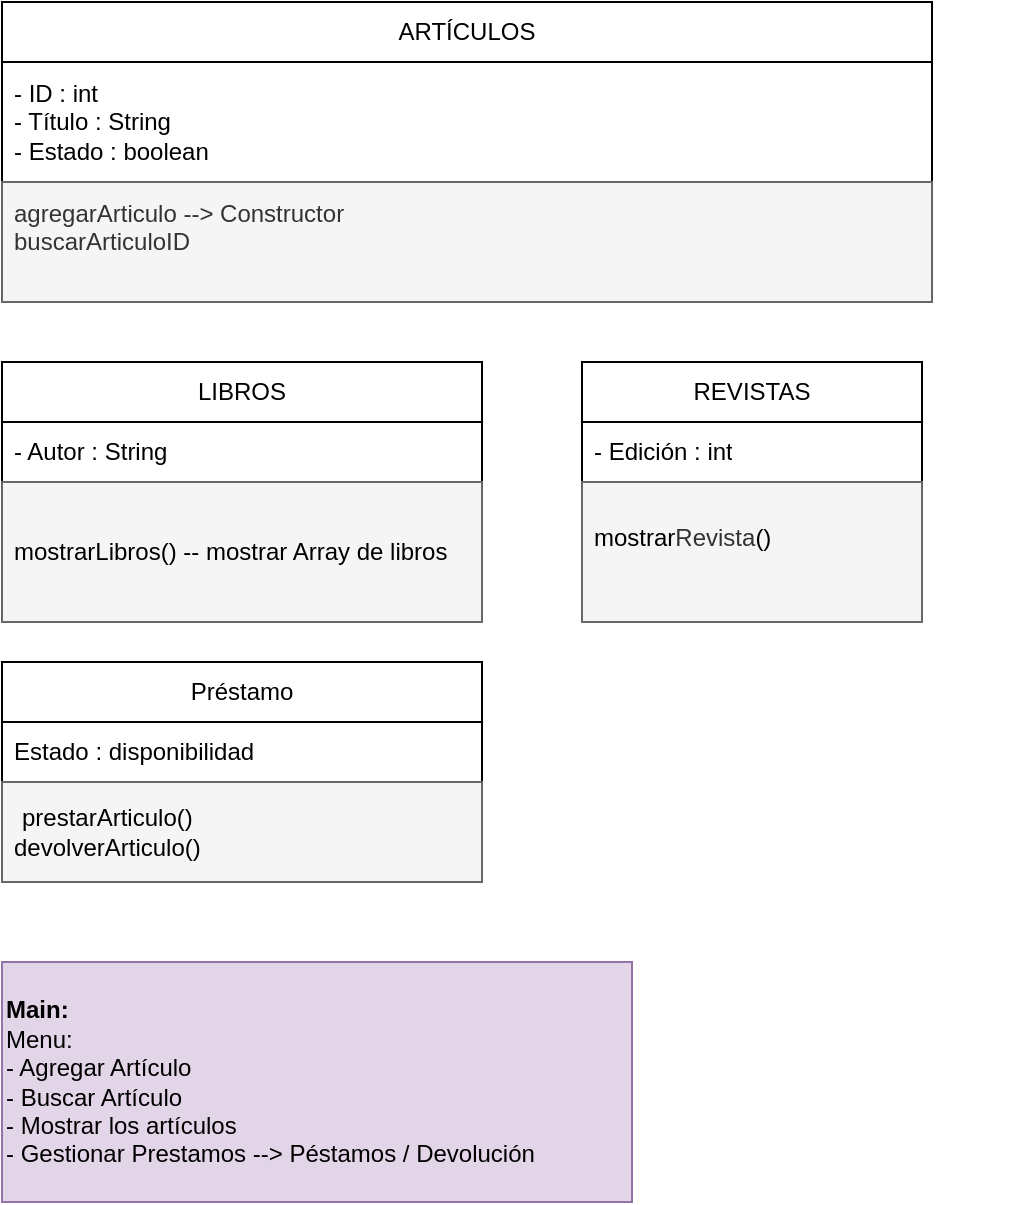 <mxfile version="27.0.6">
  <diagram name="Página-1" id="xxBtGWMwJfMDal8kSAKF">
    <mxGraphModel dx="586" dy="662" grid="1" gridSize="10" guides="1" tooltips="1" connect="1" arrows="1" fold="1" page="1" pageScale="1" pageWidth="827" pageHeight="1169" math="0" shadow="0">
      <root>
        <mxCell id="0" />
        <mxCell id="1" parent="0" />
        <mxCell id="2MBq89r9YiOxbRe3hVOZ-3" value="ARTÍCULOS" style="swimlane;fontStyle=0;childLayout=stackLayout;horizontal=1;startSize=30;horizontalStack=0;resizeParent=1;resizeParentMax=0;resizeLast=0;collapsible=1;marginBottom=0;whiteSpace=wrap;html=1;" parent="1" vertex="1">
          <mxGeometry x="95" y="130" width="465" height="90" as="geometry" />
        </mxCell>
        <mxCell id="2MBq89r9YiOxbRe3hVOZ-4" value="- ID : int&lt;div&gt;- Título : String&lt;/div&gt;&lt;div&gt;- Estado : boolean&lt;/div&gt;" style="text;strokeColor=none;fillColor=none;align=left;verticalAlign=middle;spacingLeft=4;spacingRight=4;overflow=hidden;points=[[0,0.5],[1,0.5]];portConstraint=eastwest;rotatable=0;whiteSpace=wrap;html=1;" parent="2MBq89r9YiOxbRe3hVOZ-3" vertex="1">
          <mxGeometry y="30" width="465" height="60" as="geometry" />
        </mxCell>
        <mxCell id="2MBq89r9YiOxbRe3hVOZ-8" value="LIBROS" style="swimlane;fontStyle=0;childLayout=stackLayout;horizontal=1;startSize=30;horizontalStack=0;resizeParent=1;resizeParentMax=0;resizeLast=0;collapsible=1;marginBottom=0;whiteSpace=wrap;html=1;" parent="1" vertex="1">
          <mxGeometry x="95" y="310" width="240" height="60" as="geometry" />
        </mxCell>
        <mxCell id="2MBq89r9YiOxbRe3hVOZ-9" value="- Autor : String" style="text;strokeColor=none;fillColor=none;align=left;verticalAlign=middle;spacingLeft=4;spacingRight=4;overflow=hidden;points=[[0,0.5],[1,0.5]];portConstraint=eastwest;rotatable=0;whiteSpace=wrap;html=1;" parent="2MBq89r9YiOxbRe3hVOZ-8" vertex="1">
          <mxGeometry y="30" width="240" height="30" as="geometry" />
        </mxCell>
        <mxCell id="2MBq89r9YiOxbRe3hVOZ-10" value="REVISTAS" style="swimlane;fontStyle=0;childLayout=stackLayout;horizontal=1;startSize=30;horizontalStack=0;resizeParent=1;resizeParentMax=0;resizeLast=0;collapsible=1;marginBottom=0;whiteSpace=wrap;html=1;" parent="1" vertex="1">
          <mxGeometry x="385" y="310" width="170" height="60" as="geometry" />
        </mxCell>
        <mxCell id="2MBq89r9YiOxbRe3hVOZ-11" value="- Edición : int" style="text;strokeColor=none;fillColor=none;align=left;verticalAlign=middle;spacingLeft=4;spacingRight=4;overflow=hidden;points=[[0,0.5],[1,0.5]];portConstraint=eastwest;rotatable=0;whiteSpace=wrap;html=1;" parent="2MBq89r9YiOxbRe3hVOZ-10" vertex="1">
          <mxGeometry y="30" width="170" height="30" as="geometry" />
        </mxCell>
        <mxCell id="-fvk-ToCkU2CGiV3Ij_z-3" value="&lt;div style=&quot;color: rgb(51, 51, 51);&quot;&gt;&lt;span style=&quot;background-color: transparent; color: light-dark(rgb(0, 0, 0), rgb(255, 255, 255)); text-align: center;&quot;&gt;mostrarLibros() -- mostrar Array de libros&lt;/span&gt;&lt;/div&gt;" style="text;strokeColor=#666666;fillColor=#f5f5f5;align=left;verticalAlign=middle;spacingLeft=4;spacingRight=4;overflow=hidden;points=[[0,0.5],[1,0.5]];portConstraint=eastwest;rotatable=0;whiteSpace=wrap;html=1;fontColor=#333333;" vertex="1" parent="1">
          <mxGeometry x="95" y="370" width="240" height="70" as="geometry" />
        </mxCell>
        <mxCell id="-fvk-ToCkU2CGiV3Ij_z-8" value="Préstamo" style="swimlane;fontStyle=0;childLayout=stackLayout;horizontal=1;startSize=30;horizontalStack=0;resizeParent=1;resizeParentMax=0;resizeLast=0;collapsible=1;marginBottom=0;whiteSpace=wrap;html=1;" vertex="1" parent="1">
          <mxGeometry x="95" y="460" width="240" height="60" as="geometry" />
        </mxCell>
        <mxCell id="-fvk-ToCkU2CGiV3Ij_z-9" value="Estado : disponibilidad" style="text;strokeColor=none;fillColor=none;align=left;verticalAlign=middle;spacingLeft=4;spacingRight=4;overflow=hidden;points=[[0,0.5],[1,0.5]];portConstraint=eastwest;rotatable=0;whiteSpace=wrap;html=1;" vertex="1" parent="-fvk-ToCkU2CGiV3Ij_z-8">
          <mxGeometry y="30" width="240" height="30" as="geometry" />
        </mxCell>
        <mxCell id="-fvk-ToCkU2CGiV3Ij_z-10" value="&lt;div style=&quot;color: rgb(0, 0, 0); text-align: center;&quot;&gt;prestarArticulo()&lt;/div&gt;&lt;div style=&quot;color: rgb(0, 0, 0); text-align: center;&quot;&gt;devolverArticulo()&lt;br&gt;&lt;/div&gt;" style="text;strokeColor=#666666;fillColor=#f5f5f5;align=left;verticalAlign=middle;spacingLeft=4;spacingRight=4;overflow=hidden;points=[[0,0.5],[1,0.5]];portConstraint=eastwest;rotatable=0;whiteSpace=wrap;html=1;fontColor=#333333;" vertex="1" parent="1">
          <mxGeometry x="95" y="520" width="240" height="50" as="geometry" />
        </mxCell>
        <mxCell id="-fvk-ToCkU2CGiV3Ij_z-13" style="edgeStyle=none;curved=1;rounded=0;orthogonalLoop=1;jettySize=auto;html=1;exitX=1;exitY=0.5;exitDx=0;exitDy=0;fontSize=12;startSize=8;endSize=8;" edge="1" parent="1">
          <mxGeometry relative="1" as="geometry">
            <mxPoint x="590" y="375" as="sourcePoint" />
            <mxPoint x="590" y="375" as="targetPoint" />
          </mxGeometry>
        </mxCell>
        <mxCell id="-fvk-ToCkU2CGiV3Ij_z-14" value="&lt;div style=&quot;color: rgb(51, 51, 51);&quot;&gt;&lt;span style=&quot;background-color: transparent; color: light-dark(rgb(0, 0, 0), rgb(255, 255, 255)); text-align: center;&quot;&gt;mostrar&lt;/span&gt;&lt;span style=&quot;color: light-dark(rgb(51, 51, 51), rgb(193, 193, 193)); background-color: transparent;&quot;&gt;Revista&lt;/span&gt;&lt;span style=&quot;background-color: transparent; color: light-dark(rgb(0, 0, 0), rgb(255, 255, 255)); text-align: center;&quot;&gt;()&lt;/span&gt;&lt;/div&gt;&lt;div style=&quot;color: rgb(51, 51, 51);&quot;&gt;&lt;br&gt;&lt;/div&gt;" style="text;strokeColor=#666666;fillColor=#f5f5f5;align=left;verticalAlign=middle;spacingLeft=4;spacingRight=4;overflow=hidden;points=[[0,0.5],[1,0.5]];portConstraint=eastwest;rotatable=0;whiteSpace=wrap;html=1;fontColor=#333333;" vertex="1" parent="1">
          <mxGeometry x="385" y="370" width="170" height="70" as="geometry" />
        </mxCell>
        <mxCell id="-fvk-ToCkU2CGiV3Ij_z-17" value="agregarArticulo --&amp;gt; Constructor&lt;div&gt;buscarArticuloID&amp;nbsp;&lt;br&gt;&lt;div&gt;&lt;br&gt;&lt;/div&gt;&lt;/div&gt;" style="text;strokeColor=#666666;fillColor=#f5f5f5;align=left;verticalAlign=middle;spacingLeft=4;spacingRight=4;overflow=hidden;points=[[0,0.5],[1,0.5]];portConstraint=eastwest;rotatable=0;whiteSpace=wrap;html=1;fontColor=#333333;" vertex="1" parent="1">
          <mxGeometry x="95" y="220" width="465" height="60" as="geometry" />
        </mxCell>
        <mxCell id="-fvk-ToCkU2CGiV3Ij_z-21" value="&lt;b&gt;Main:&lt;/b&gt;&lt;div&gt;Menu:&lt;/div&gt;&lt;div&gt;- Agregar Artículo&lt;/div&gt;&lt;div&gt;- Buscar Artículo&lt;/div&gt;&lt;div&gt;- Mostrar los artículos&lt;/div&gt;&lt;div&gt;- Gestionar Prestamos --&amp;gt; Péstamos / Devolución&lt;/div&gt;" style="rounded=0;whiteSpace=wrap;html=1;align=left;fillColor=#e1d5e7;strokeColor=#9673a6;" vertex="1" parent="1">
          <mxGeometry x="95" y="610" width="315" height="120" as="geometry" />
        </mxCell>
      </root>
    </mxGraphModel>
  </diagram>
</mxfile>
